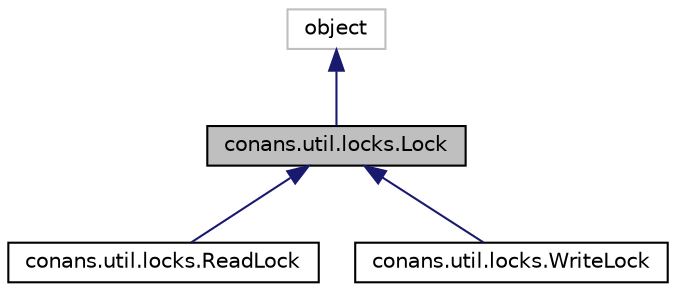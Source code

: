 digraph "conans.util.locks.Lock"
{
 // LATEX_PDF_SIZE
  edge [fontname="Helvetica",fontsize="10",labelfontname="Helvetica",labelfontsize="10"];
  node [fontname="Helvetica",fontsize="10",shape=record];
  Node1 [label="conans.util.locks.Lock",height=0.2,width=0.4,color="black", fillcolor="grey75", style="filled", fontcolor="black",tooltip=" "];
  Node2 -> Node1 [dir="back",color="midnightblue",fontsize="10",style="solid",fontname="Helvetica"];
  Node2 [label="object",height=0.2,width=0.4,color="grey75", fillcolor="white", style="filled",tooltip=" "];
  Node1 -> Node3 [dir="back",color="midnightblue",fontsize="10",style="solid",fontname="Helvetica"];
  Node3 [label="conans.util.locks.ReadLock",height=0.2,width=0.4,color="black", fillcolor="white", style="filled",URL="$classconans_1_1util_1_1locks_1_1ReadLock.html",tooltip=" "];
  Node1 -> Node4 [dir="back",color="midnightblue",fontsize="10",style="solid",fontname="Helvetica"];
  Node4 [label="conans.util.locks.WriteLock",height=0.2,width=0.4,color="black", fillcolor="white", style="filled",URL="$classconans_1_1util_1_1locks_1_1WriteLock.html",tooltip=" "];
}
